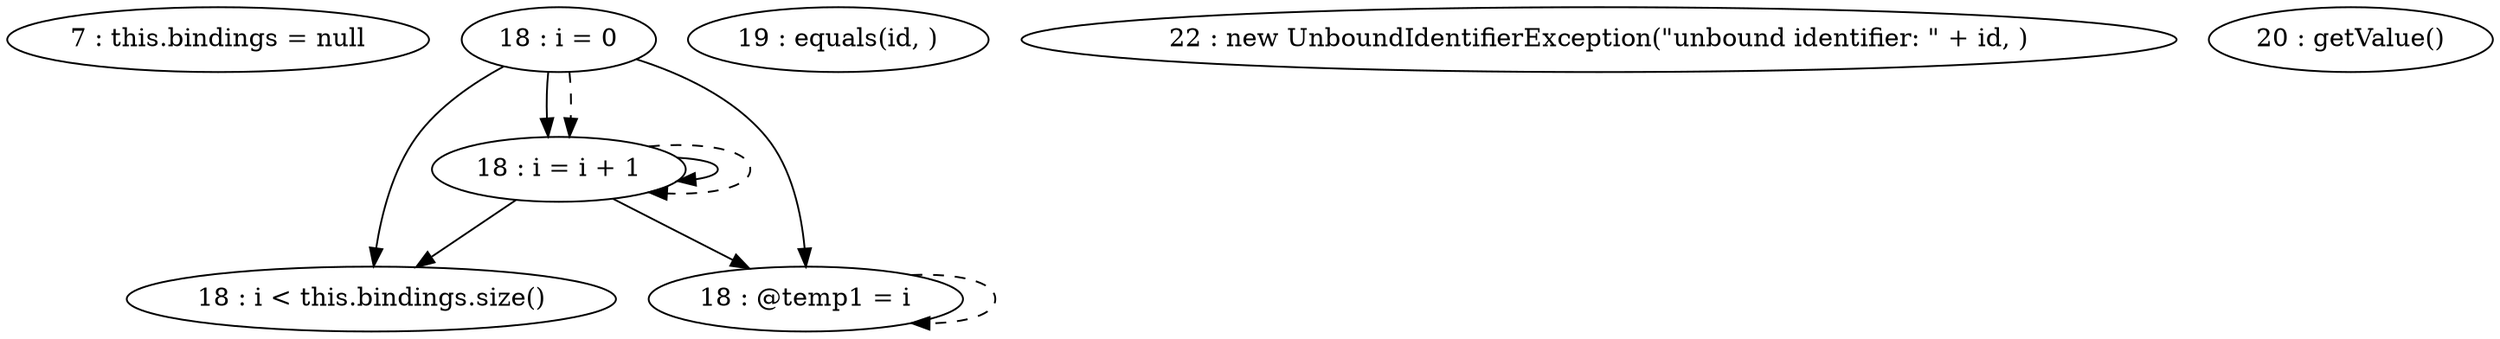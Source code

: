 digraph G {
"7 : this.bindings = null"
"18 : i = 0"
"18 : i = 0" -> "18 : i < this.bindings.size()"
"18 : i = 0" -> "18 : @temp1 = i"
"18 : i = 0" -> "18 : i = i + 1"
"18 : i = 0" -> "18 : i = i + 1" [style=dashed]
"18 : i < this.bindings.size()"
"19 : equals(id, )"
"22 : new UnboundIdentifierException(\"unbound identifier: \" + id, )"
"20 : getValue()"
"18 : @temp1 = i"
"18 : @temp1 = i" -> "18 : @temp1 = i" [style=dashed]
"18 : i = i + 1"
"18 : i = i + 1" -> "18 : i < this.bindings.size()"
"18 : i = i + 1" -> "18 : @temp1 = i"
"18 : i = i + 1" -> "18 : i = i + 1"
"18 : i = i + 1" -> "18 : i = i + 1" [style=dashed]
}